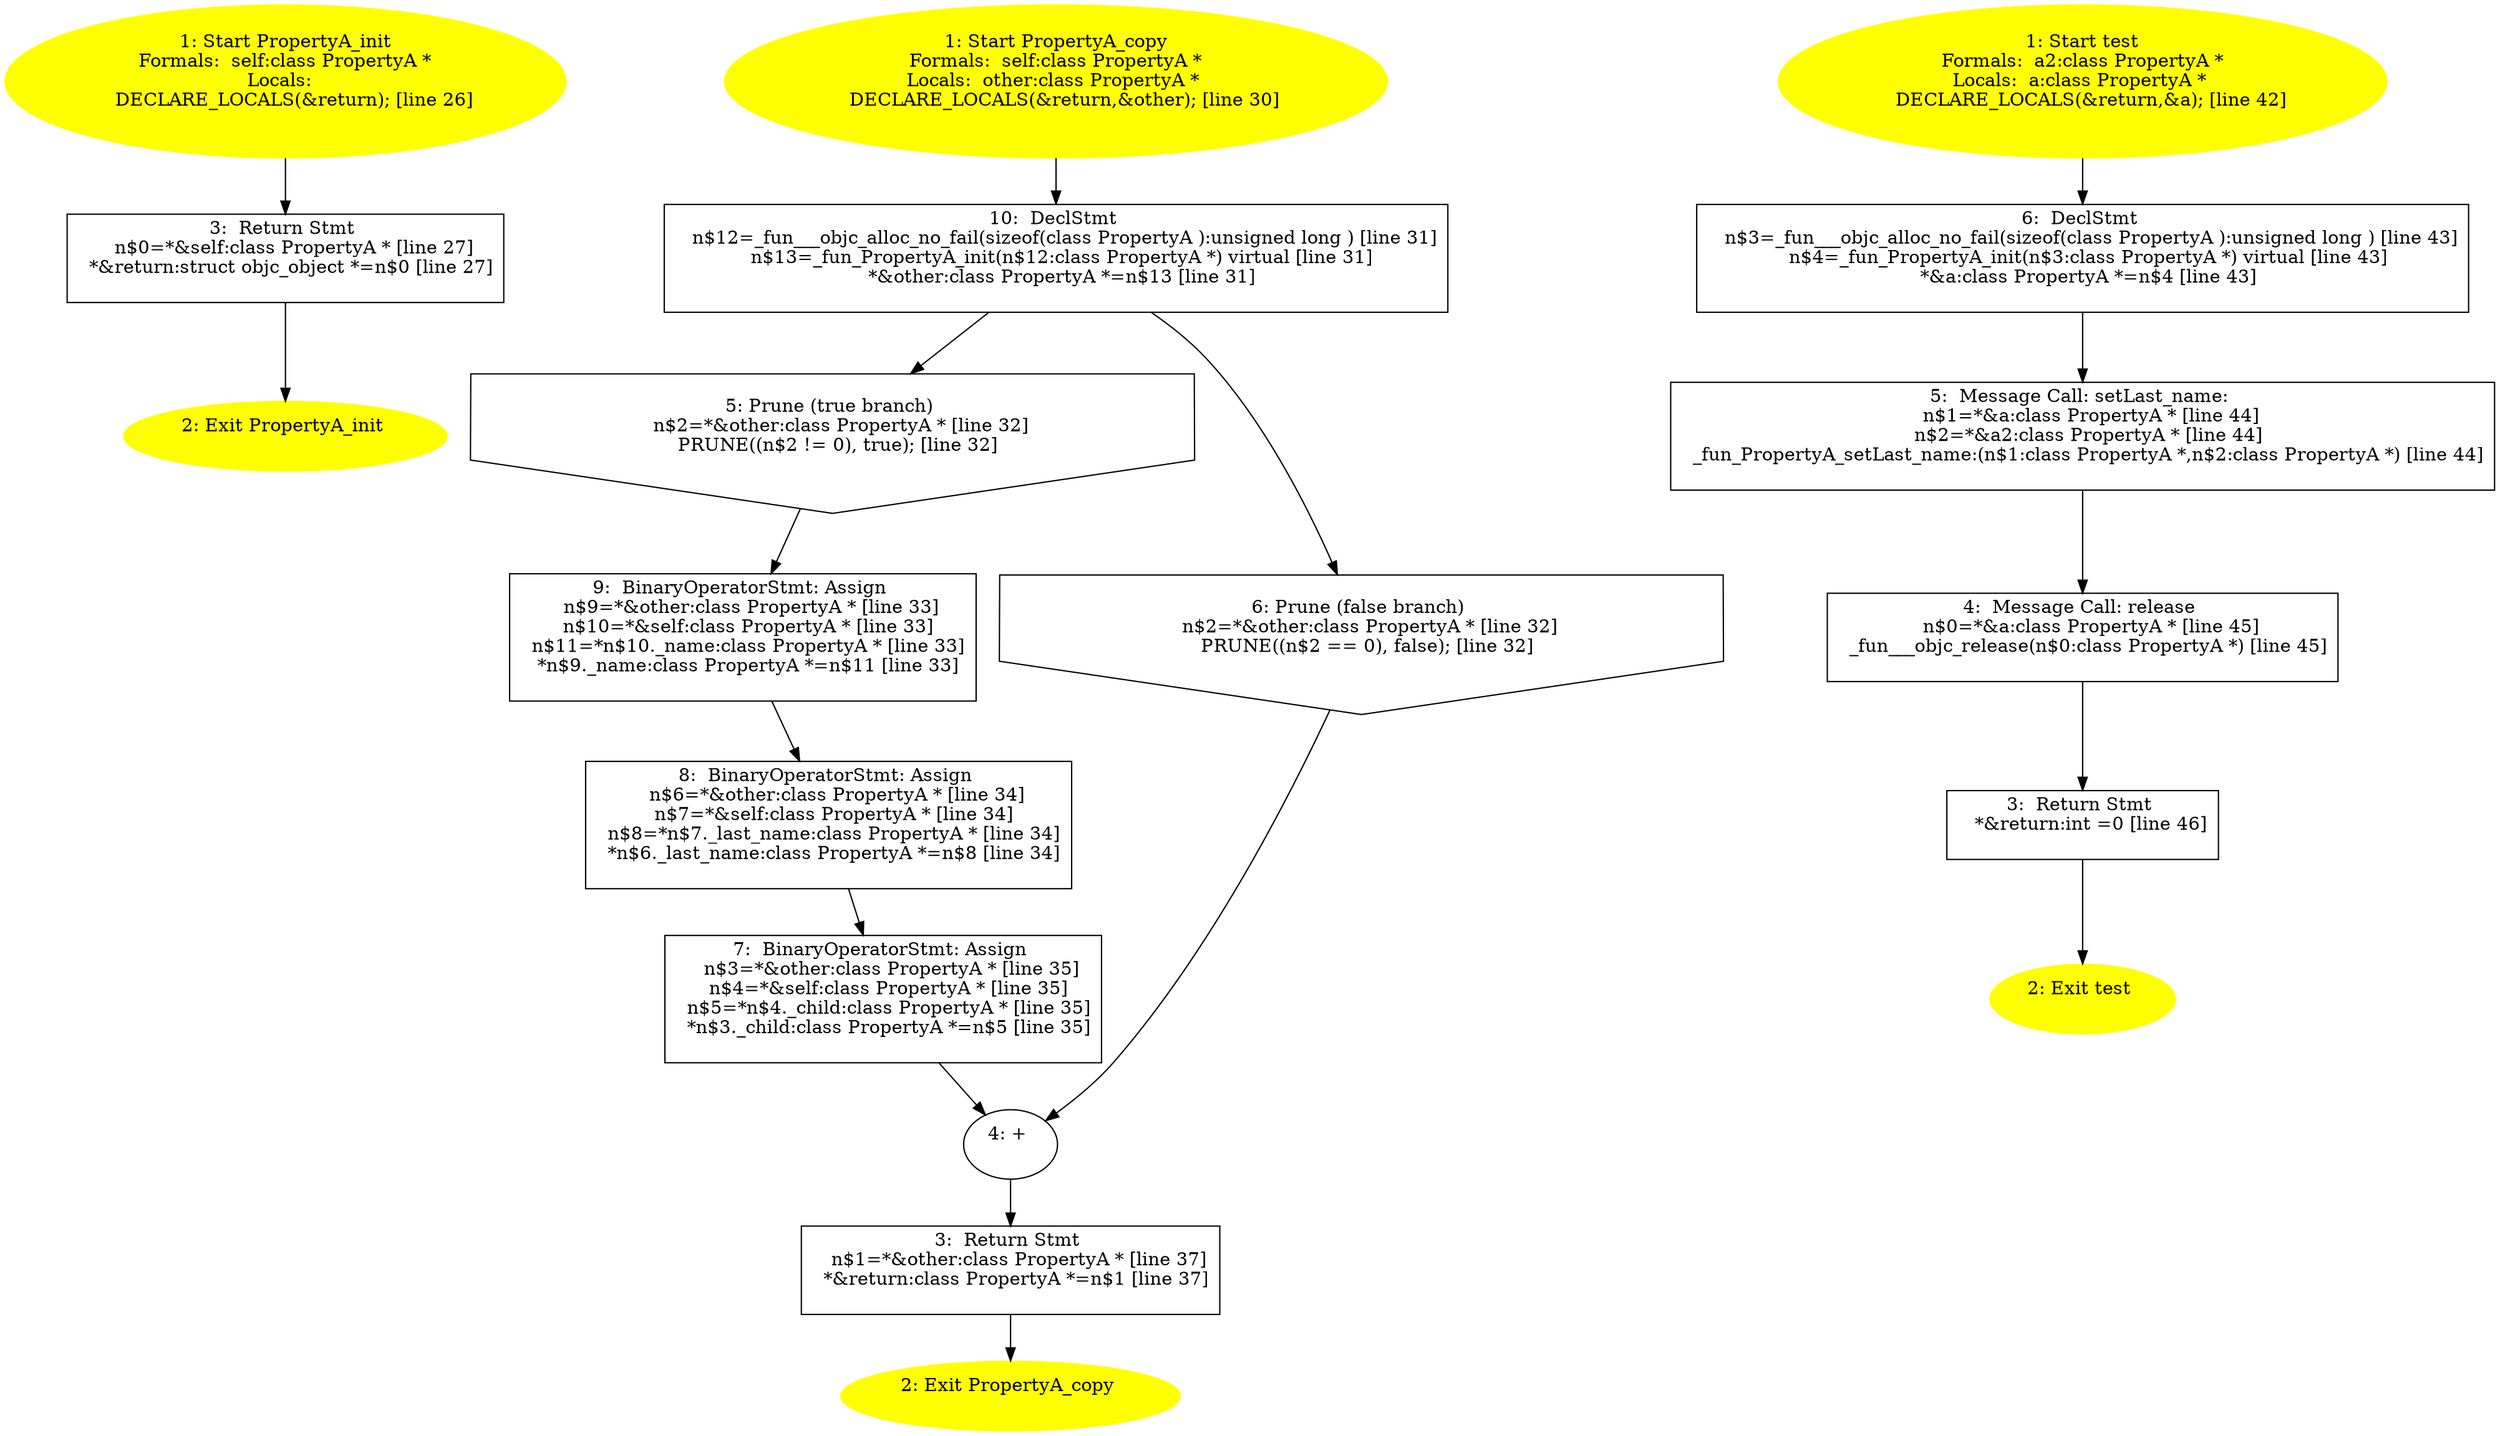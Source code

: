 /* @generated */
digraph iCFG {
"PropertyA_initinstance.9b28e66362f961678aea671a06eab800_3" [label="3:  Return Stmt \n   n$0=*&self:class PropertyA * [line 27]\n  *&return:struct objc_object *=n$0 [line 27]\n " shape="box"]
	

	 "PropertyA_initinstance.9b28e66362f961678aea671a06eab800_3" -> "PropertyA_initinstance.9b28e66362f961678aea671a06eab800_2" ;
"PropertyA_initinstance.9b28e66362f961678aea671a06eab800_2" [label="2: Exit PropertyA_init \n  " color=yellow style=filled]
	

"PropertyA_initinstance.9b28e66362f961678aea671a06eab800_1" [label="1: Start PropertyA_init\nFormals:  self:class PropertyA *\nLocals:  \n   DECLARE_LOCALS(&return); [line 26]\n " color=yellow style=filled]
	

	 "PropertyA_initinstance.9b28e66362f961678aea671a06eab800_1" -> "PropertyA_initinstance.9b28e66362f961678aea671a06eab800_3" ;
"PropertyA_copyinstance.cf8327e46bc4510f4fc48a55be2364d2_10" [label="10:  DeclStmt \n   n$12=_fun___objc_alloc_no_fail(sizeof(class PropertyA ):unsigned long ) [line 31]\n  n$13=_fun_PropertyA_init(n$12:class PropertyA *) virtual [line 31]\n  *&other:class PropertyA *=n$13 [line 31]\n " shape="box"]
	

	 "PropertyA_copyinstance.cf8327e46bc4510f4fc48a55be2364d2_10" -> "PropertyA_copyinstance.cf8327e46bc4510f4fc48a55be2364d2_5" ;
	 "PropertyA_copyinstance.cf8327e46bc4510f4fc48a55be2364d2_10" -> "PropertyA_copyinstance.cf8327e46bc4510f4fc48a55be2364d2_6" ;
"PropertyA_copyinstance.cf8327e46bc4510f4fc48a55be2364d2_9" [label="9:  BinaryOperatorStmt: Assign \n   n$9=*&other:class PropertyA * [line 33]\n  n$10=*&self:class PropertyA * [line 33]\n  n$11=*n$10._name:class PropertyA * [line 33]\n  *n$9._name:class PropertyA *=n$11 [line 33]\n " shape="box"]
	

	 "PropertyA_copyinstance.cf8327e46bc4510f4fc48a55be2364d2_9" -> "PropertyA_copyinstance.cf8327e46bc4510f4fc48a55be2364d2_8" ;
"PropertyA_copyinstance.cf8327e46bc4510f4fc48a55be2364d2_8" [label="8:  BinaryOperatorStmt: Assign \n   n$6=*&other:class PropertyA * [line 34]\n  n$7=*&self:class PropertyA * [line 34]\n  n$8=*n$7._last_name:class PropertyA * [line 34]\n  *n$6._last_name:class PropertyA *=n$8 [line 34]\n " shape="box"]
	

	 "PropertyA_copyinstance.cf8327e46bc4510f4fc48a55be2364d2_8" -> "PropertyA_copyinstance.cf8327e46bc4510f4fc48a55be2364d2_7" ;
"PropertyA_copyinstance.cf8327e46bc4510f4fc48a55be2364d2_7" [label="7:  BinaryOperatorStmt: Assign \n   n$3=*&other:class PropertyA * [line 35]\n  n$4=*&self:class PropertyA * [line 35]\n  n$5=*n$4._child:class PropertyA * [line 35]\n  *n$3._child:class PropertyA *=n$5 [line 35]\n " shape="box"]
	

	 "PropertyA_copyinstance.cf8327e46bc4510f4fc48a55be2364d2_7" -> "PropertyA_copyinstance.cf8327e46bc4510f4fc48a55be2364d2_4" ;
"PropertyA_copyinstance.cf8327e46bc4510f4fc48a55be2364d2_6" [label="6: Prune (false branch) \n   n$2=*&other:class PropertyA * [line 32]\n  PRUNE((n$2 == 0), false); [line 32]\n " shape="invhouse"]
	

	 "PropertyA_copyinstance.cf8327e46bc4510f4fc48a55be2364d2_6" -> "PropertyA_copyinstance.cf8327e46bc4510f4fc48a55be2364d2_4" ;
"PropertyA_copyinstance.cf8327e46bc4510f4fc48a55be2364d2_5" [label="5: Prune (true branch) \n   n$2=*&other:class PropertyA * [line 32]\n  PRUNE((n$2 != 0), true); [line 32]\n " shape="invhouse"]
	

	 "PropertyA_copyinstance.cf8327e46bc4510f4fc48a55be2364d2_5" -> "PropertyA_copyinstance.cf8327e46bc4510f4fc48a55be2364d2_9" ;
"PropertyA_copyinstance.cf8327e46bc4510f4fc48a55be2364d2_4" [label="4: + \n  " ]
	

	 "PropertyA_copyinstance.cf8327e46bc4510f4fc48a55be2364d2_4" -> "PropertyA_copyinstance.cf8327e46bc4510f4fc48a55be2364d2_3" ;
"PropertyA_copyinstance.cf8327e46bc4510f4fc48a55be2364d2_3" [label="3:  Return Stmt \n   n$1=*&other:class PropertyA * [line 37]\n  *&return:class PropertyA *=n$1 [line 37]\n " shape="box"]
	

	 "PropertyA_copyinstance.cf8327e46bc4510f4fc48a55be2364d2_3" -> "PropertyA_copyinstance.cf8327e46bc4510f4fc48a55be2364d2_2" ;
"PropertyA_copyinstance.cf8327e46bc4510f4fc48a55be2364d2_2" [label="2: Exit PropertyA_copy \n  " color=yellow style=filled]
	

"PropertyA_copyinstance.cf8327e46bc4510f4fc48a55be2364d2_1" [label="1: Start PropertyA_copy\nFormals:  self:class PropertyA *\nLocals:  other:class PropertyA * \n   DECLARE_LOCALS(&return,&other); [line 30]\n " color=yellow style=filled]
	

	 "PropertyA_copyinstance.cf8327e46bc4510f4fc48a55be2364d2_1" -> "PropertyA_copyinstance.cf8327e46bc4510f4fc48a55be2364d2_10" ;
"test.098f6bcd4621d373cade4e832627b4f6_6" [label="6:  DeclStmt \n   n$3=_fun___objc_alloc_no_fail(sizeof(class PropertyA ):unsigned long ) [line 43]\n  n$4=_fun_PropertyA_init(n$3:class PropertyA *) virtual [line 43]\n  *&a:class PropertyA *=n$4 [line 43]\n " shape="box"]
	

	 "test.098f6bcd4621d373cade4e832627b4f6_6" -> "test.098f6bcd4621d373cade4e832627b4f6_5" ;
"test.098f6bcd4621d373cade4e832627b4f6_5" [label="5:  Message Call: setLast_name: \n   n$1=*&a:class PropertyA * [line 44]\n  n$2=*&a2:class PropertyA * [line 44]\n  _fun_PropertyA_setLast_name:(n$1:class PropertyA *,n$2:class PropertyA *) [line 44]\n " shape="box"]
	

	 "test.098f6bcd4621d373cade4e832627b4f6_5" -> "test.098f6bcd4621d373cade4e832627b4f6_4" ;
"test.098f6bcd4621d373cade4e832627b4f6_4" [label="4:  Message Call: release \n   n$0=*&a:class PropertyA * [line 45]\n  _fun___objc_release(n$0:class PropertyA *) [line 45]\n " shape="box"]
	

	 "test.098f6bcd4621d373cade4e832627b4f6_4" -> "test.098f6bcd4621d373cade4e832627b4f6_3" ;
"test.098f6bcd4621d373cade4e832627b4f6_3" [label="3:  Return Stmt \n   *&return:int =0 [line 46]\n " shape="box"]
	

	 "test.098f6bcd4621d373cade4e832627b4f6_3" -> "test.098f6bcd4621d373cade4e832627b4f6_2" ;
"test.098f6bcd4621d373cade4e832627b4f6_2" [label="2: Exit test \n  " color=yellow style=filled]
	

"test.098f6bcd4621d373cade4e832627b4f6_1" [label="1: Start test\nFormals:  a2:class PropertyA *\nLocals:  a:class PropertyA * \n   DECLARE_LOCALS(&return,&a); [line 42]\n " color=yellow style=filled]
	

	 "test.098f6bcd4621d373cade4e832627b4f6_1" -> "test.098f6bcd4621d373cade4e832627b4f6_6" ;
}
